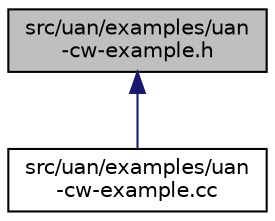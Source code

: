 digraph "src/uan/examples/uan-cw-example.h"
{
 // LATEX_PDF_SIZE
  edge [fontname="Helvetica",fontsize="10",labelfontname="Helvetica",labelfontsize="10"];
  node [fontname="Helvetica",fontsize="10",shape=record];
  Node1 [label="src/uan/examples/uan\l-cw-example.h",height=0.2,width=0.4,color="black", fillcolor="grey75", style="filled", fontcolor="black",tooltip=" "];
  Node1 -> Node2 [dir="back",color="midnightblue",fontsize="10",style="solid",fontname="Helvetica"];
  Node2 [label="src/uan/examples/uan\l-cw-example.cc",height=0.2,width=0.4,color="black", fillcolor="white", style="filled",URL="$uan-cw-example_8cc.html",tooltip="This example showcases the \"CW-MAC\" described in System Design Considerations for Undersea Networks a..."];
}
